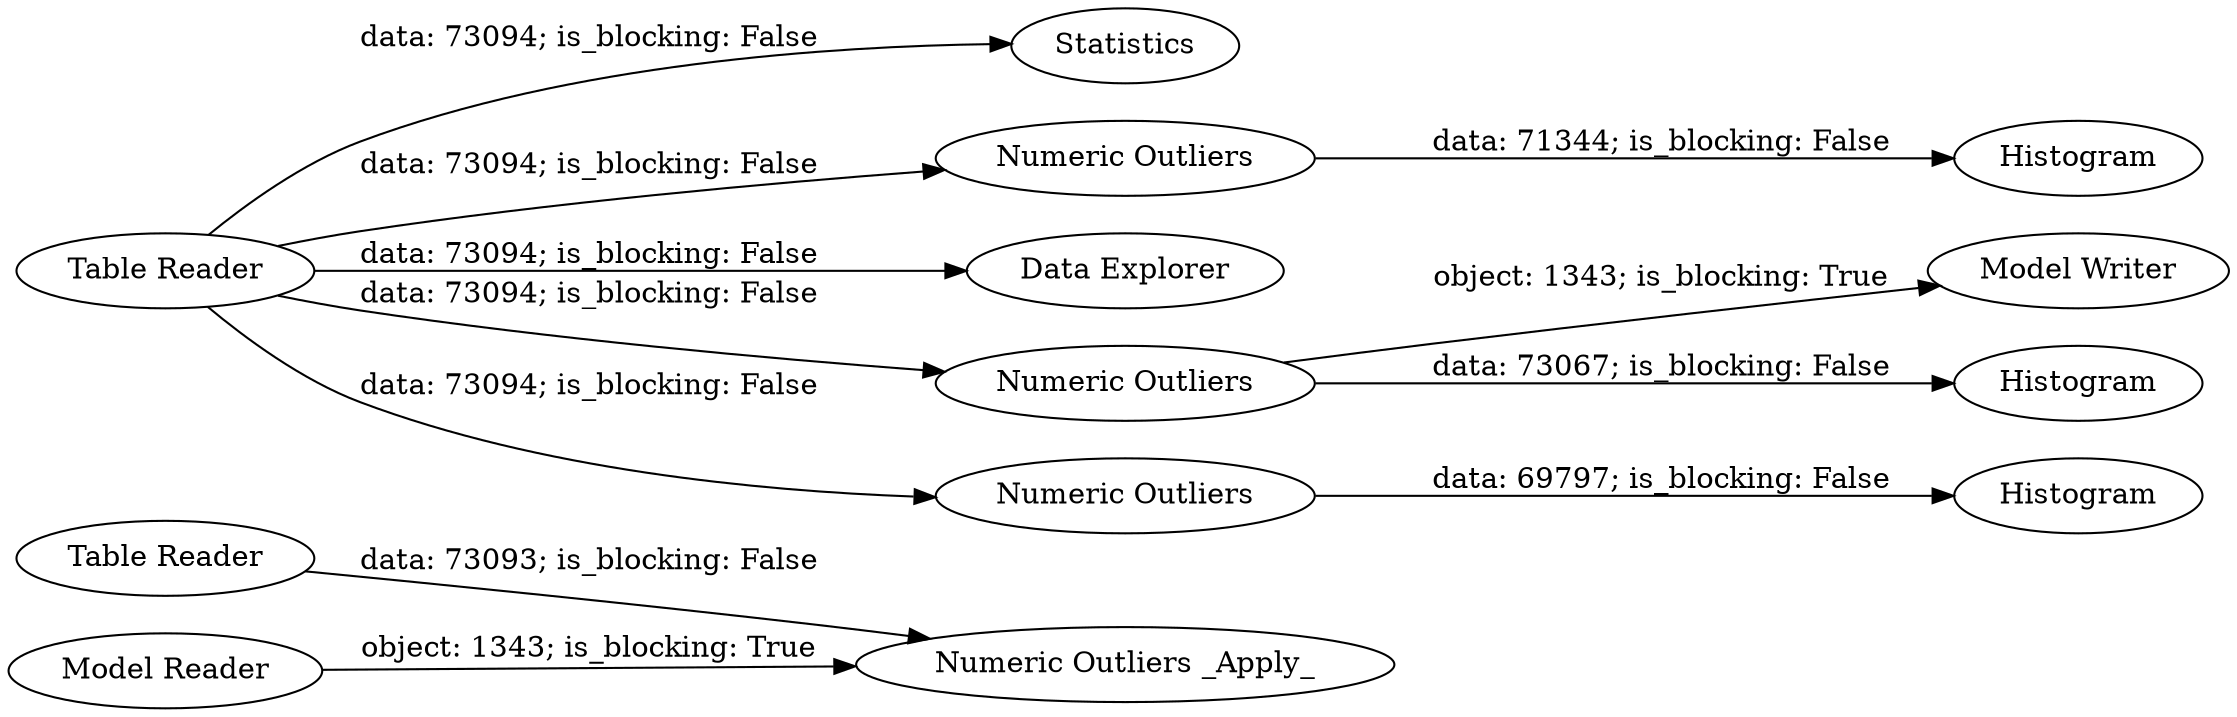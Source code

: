 digraph {
	"-3597010172443218393_20" [label="Table Reader"]
	"-3597010172443218393_2" [label=Statistics]
	"-3597010172443218393_16" [label=Histogram]
	"-3597010172443218393_23" [label="Model Reader"]
	"-3597010172443218393_3" [label="Numeric Outliers"]
	"-3597010172443218393_17" [label=Histogram]
	"-3597010172443218393_21" [label="Model Writer"]
	"-3597010172443218393_7" [label="Numeric Outliers _Apply_"]
	"-3597010172443218393_22" [label="Table Reader"]
	"-3597010172443218393_19" [label="Data Explorer"]
	"-3597010172443218393_18" [label=Histogram]
	"-3597010172443218393_5" [label="Numeric Outliers"]
	"-3597010172443218393_4" [label="Numeric Outliers"]
	"-3597010172443218393_3" -> "-3597010172443218393_17" [label="data: 71344; is_blocking: False"]
	"-3597010172443218393_23" -> "-3597010172443218393_7" [label="object: 1343; is_blocking: True"]
	"-3597010172443218393_22" -> "-3597010172443218393_2" [label="data: 73094; is_blocking: False"]
	"-3597010172443218393_5" -> "-3597010172443218393_18" [label="data: 73067; is_blocking: False"]
	"-3597010172443218393_20" -> "-3597010172443218393_7" [label="data: 73093; is_blocking: False"]
	"-3597010172443218393_4" -> "-3597010172443218393_16" [label="data: 69797; is_blocking: False"]
	"-3597010172443218393_22" -> "-3597010172443218393_5" [label="data: 73094; is_blocking: False"]
	"-3597010172443218393_22" -> "-3597010172443218393_4" [label="data: 73094; is_blocking: False"]
	"-3597010172443218393_22" -> "-3597010172443218393_3" [label="data: 73094; is_blocking: False"]
	"-3597010172443218393_5" -> "-3597010172443218393_21" [label="object: 1343; is_blocking: True"]
	"-3597010172443218393_22" -> "-3597010172443218393_19" [label="data: 73094; is_blocking: False"]
	rankdir=LR
}
